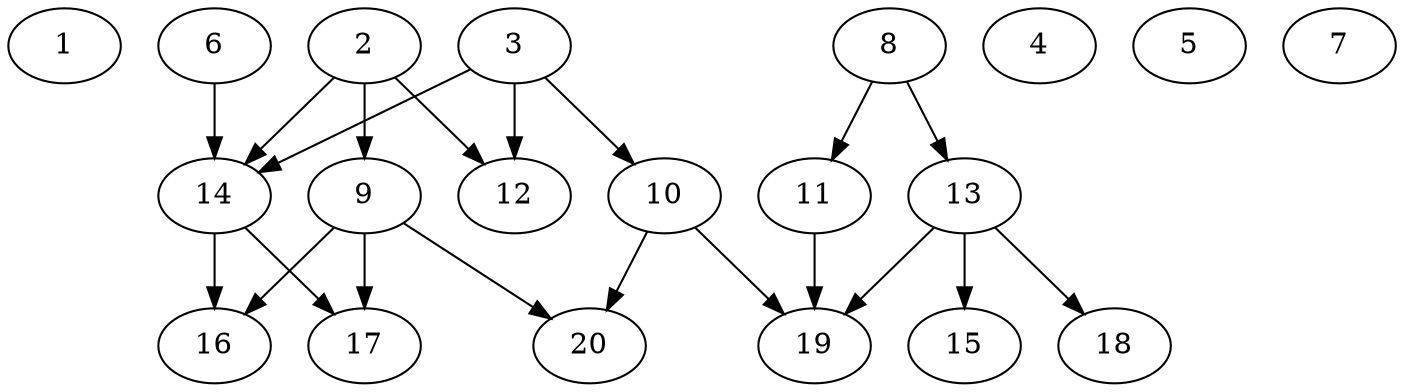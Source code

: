 // DAG automatically generated by daggen at Sat Jul 27 15:39:05 2019
// ./daggen --dot -n 20 --ccr 0.5 --fat 0.8 --regular 0.5 --density 0.4 --mindata 5242880 --maxdata 52428800 
digraph G {
  1 [size="52224000", alpha="0.01", expect_size="26112000"] 
  2 [size="69933056", alpha="0.03", expect_size="34966528"] 
  2 -> 9 [size ="34966528"]
  2 -> 12 [size ="34966528"]
  2 -> 14 [size ="34966528"]
  3 [size="27938816", alpha="0.07", expect_size="13969408"] 
  3 -> 10 [size ="13969408"]
  3 -> 12 [size ="13969408"]
  3 -> 14 [size ="13969408"]
  4 [size="23304192", alpha="0.05", expect_size="11652096"] 
  5 [size="26761216", alpha="0.00", expect_size="13380608"] 
  6 [size="17672192", alpha="0.07", expect_size="8836096"] 
  6 -> 14 [size ="8836096"]
  7 [size="68222976", alpha="0.10", expect_size="34111488"] 
  8 [size="21528576", alpha="0.05", expect_size="10764288"] 
  8 -> 11 [size ="10764288"]
  8 -> 13 [size ="10764288"]
  9 [size="30205952", alpha="0.04", expect_size="15102976"] 
  9 -> 16 [size ="15102976"]
  9 -> 17 [size ="15102976"]
  9 -> 20 [size ="15102976"]
  10 [size="38805504", alpha="0.08", expect_size="19402752"] 
  10 -> 19 [size ="19402752"]
  10 -> 20 [size ="19402752"]
  11 [size="93876224", alpha="0.14", expect_size="46938112"] 
  11 -> 19 [size ="46938112"]
  12 [size="99358720", alpha="0.07", expect_size="49679360"] 
  13 [size="17362944", alpha="0.12", expect_size="8681472"] 
  13 -> 15 [size ="8681472"]
  13 -> 18 [size ="8681472"]
  13 -> 19 [size ="8681472"]
  14 [size="52398080", alpha="0.15", expect_size="26199040"] 
  14 -> 16 [size ="26199040"]
  14 -> 17 [size ="26199040"]
  15 [size="76832768", alpha="0.09", expect_size="38416384"] 
  16 [size="78712832", alpha="0.04", expect_size="39356416"] 
  17 [size="17016832", alpha="0.09", expect_size="8508416"] 
  18 [size="65593344", alpha="0.01", expect_size="32796672"] 
  19 [size="89024512", alpha="0.05", expect_size="44512256"] 
  20 [size="15523840", alpha="0.15", expect_size="7761920"] 
}
